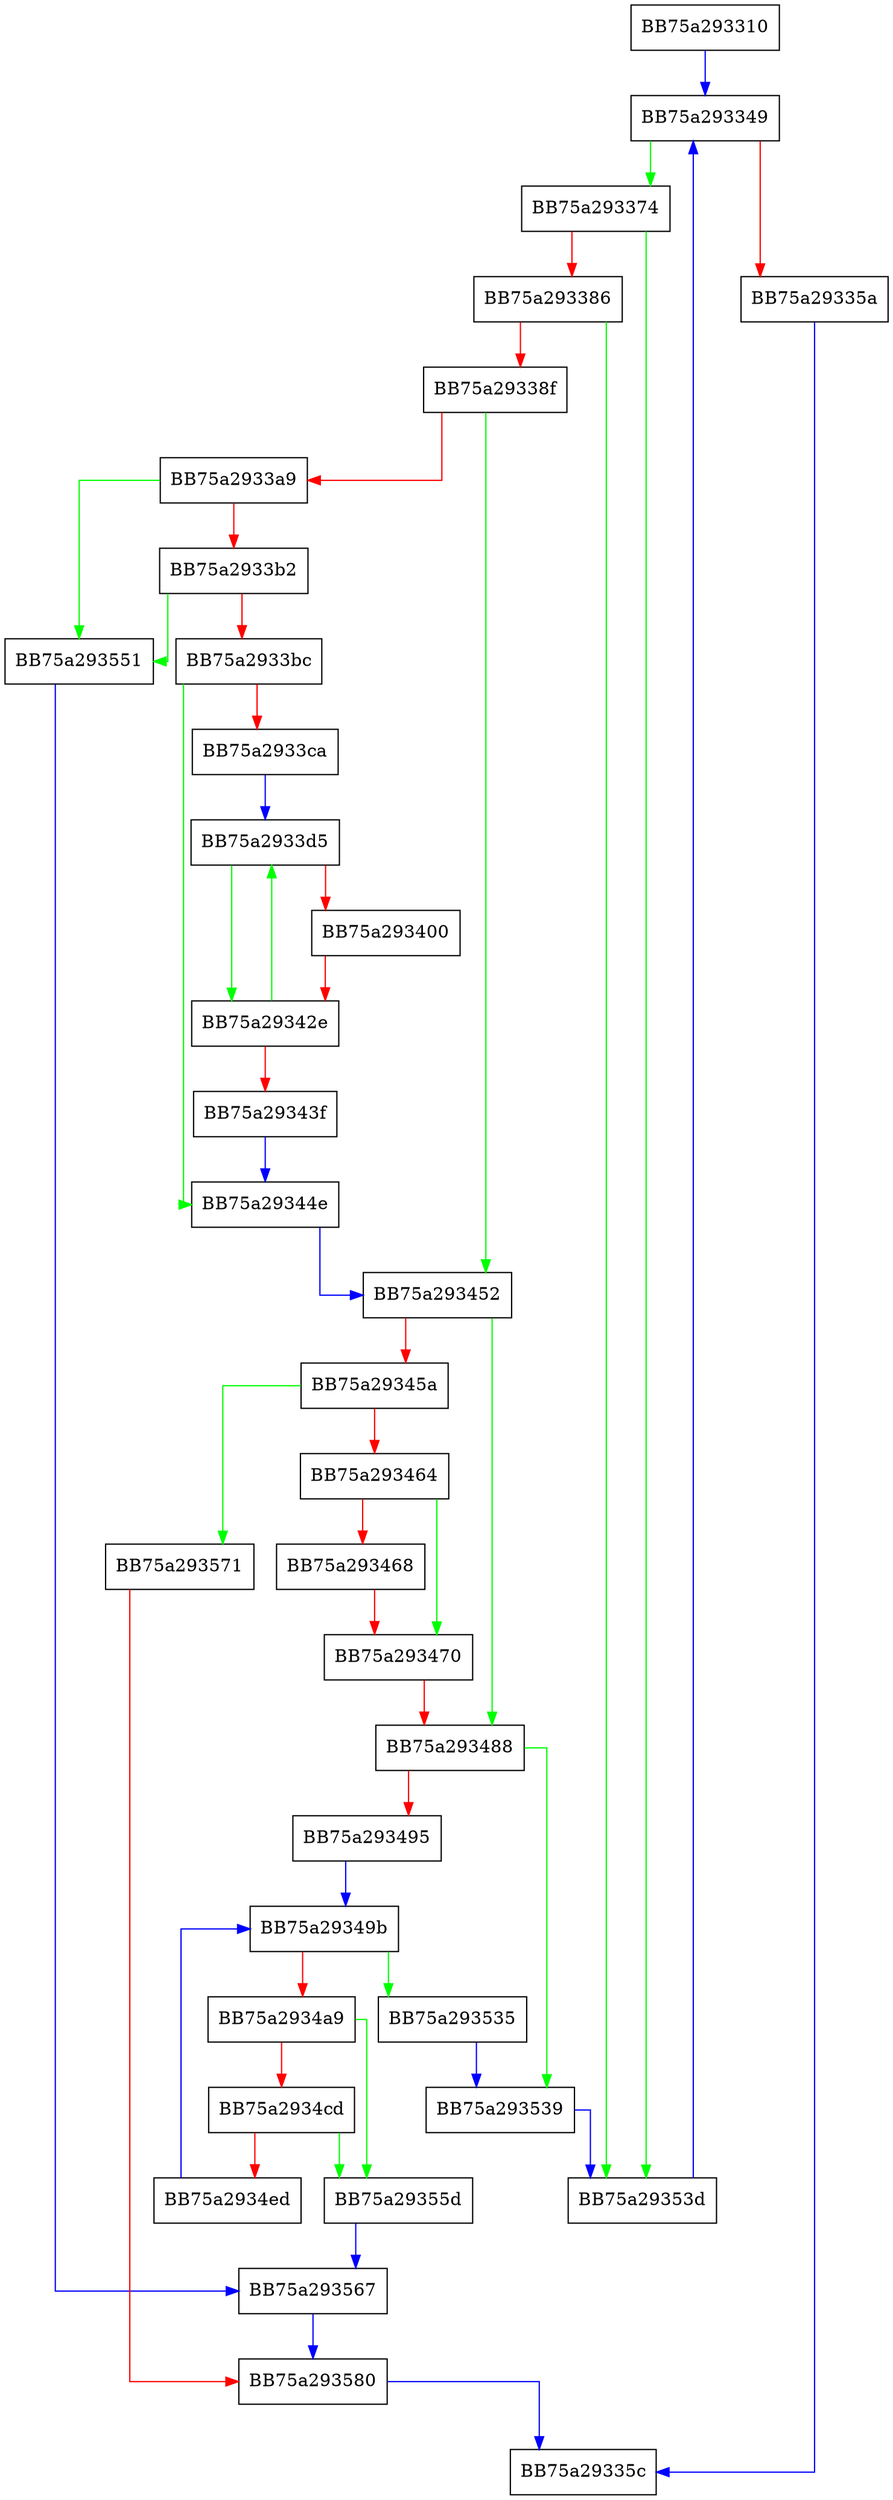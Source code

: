 digraph sqliteProcessJoin {
  node [shape="box"];
  graph [splines=ortho];
  BB75a293310 -> BB75a293349 [color="blue"];
  BB75a293349 -> BB75a293374 [color="green"];
  BB75a293349 -> BB75a29335a [color="red"];
  BB75a29335a -> BB75a29335c [color="blue"];
  BB75a293374 -> BB75a29353d [color="green"];
  BB75a293374 -> BB75a293386 [color="red"];
  BB75a293386 -> BB75a29353d [color="green"];
  BB75a293386 -> BB75a29338f [color="red"];
  BB75a29338f -> BB75a293452 [color="green"];
  BB75a29338f -> BB75a2933a9 [color="red"];
  BB75a2933a9 -> BB75a293551 [color="green"];
  BB75a2933a9 -> BB75a2933b2 [color="red"];
  BB75a2933b2 -> BB75a293551 [color="green"];
  BB75a2933b2 -> BB75a2933bc [color="red"];
  BB75a2933bc -> BB75a29344e [color="green"];
  BB75a2933bc -> BB75a2933ca [color="red"];
  BB75a2933ca -> BB75a2933d5 [color="blue"];
  BB75a2933d5 -> BB75a29342e [color="green"];
  BB75a2933d5 -> BB75a293400 [color="red"];
  BB75a293400 -> BB75a29342e [color="red"];
  BB75a29342e -> BB75a2933d5 [color="green"];
  BB75a29342e -> BB75a29343f [color="red"];
  BB75a29343f -> BB75a29344e [color="blue"];
  BB75a29344e -> BB75a293452 [color="blue"];
  BB75a293452 -> BB75a293488 [color="green"];
  BB75a293452 -> BB75a29345a [color="red"];
  BB75a29345a -> BB75a293571 [color="green"];
  BB75a29345a -> BB75a293464 [color="red"];
  BB75a293464 -> BB75a293470 [color="green"];
  BB75a293464 -> BB75a293468 [color="red"];
  BB75a293468 -> BB75a293470 [color="red"];
  BB75a293470 -> BB75a293488 [color="red"];
  BB75a293488 -> BB75a293539 [color="green"];
  BB75a293488 -> BB75a293495 [color="red"];
  BB75a293495 -> BB75a29349b [color="blue"];
  BB75a29349b -> BB75a293535 [color="green"];
  BB75a29349b -> BB75a2934a9 [color="red"];
  BB75a2934a9 -> BB75a29355d [color="green"];
  BB75a2934a9 -> BB75a2934cd [color="red"];
  BB75a2934cd -> BB75a29355d [color="green"];
  BB75a2934cd -> BB75a2934ed [color="red"];
  BB75a2934ed -> BB75a29349b [color="blue"];
  BB75a293535 -> BB75a293539 [color="blue"];
  BB75a293539 -> BB75a29353d [color="blue"];
  BB75a29353d -> BB75a293349 [color="blue"];
  BB75a293551 -> BB75a293567 [color="blue"];
  BB75a29355d -> BB75a293567 [color="blue"];
  BB75a293567 -> BB75a293580 [color="blue"];
  BB75a293571 -> BB75a293580 [color="red"];
  BB75a293580 -> BB75a29335c [color="blue"];
}